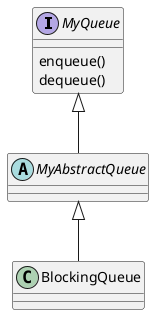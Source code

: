 @startuml
'https://plantuml.com/class-diagram

interface MyQueue
abstract class MyAbstractQueue
class BlockingQueue

MyQueue <|-- MyAbstractQueue
MyAbstractQueue <|-- BlockingQueue

MyQueue : enqueue()
MyQueue : dequeue()

@enduml